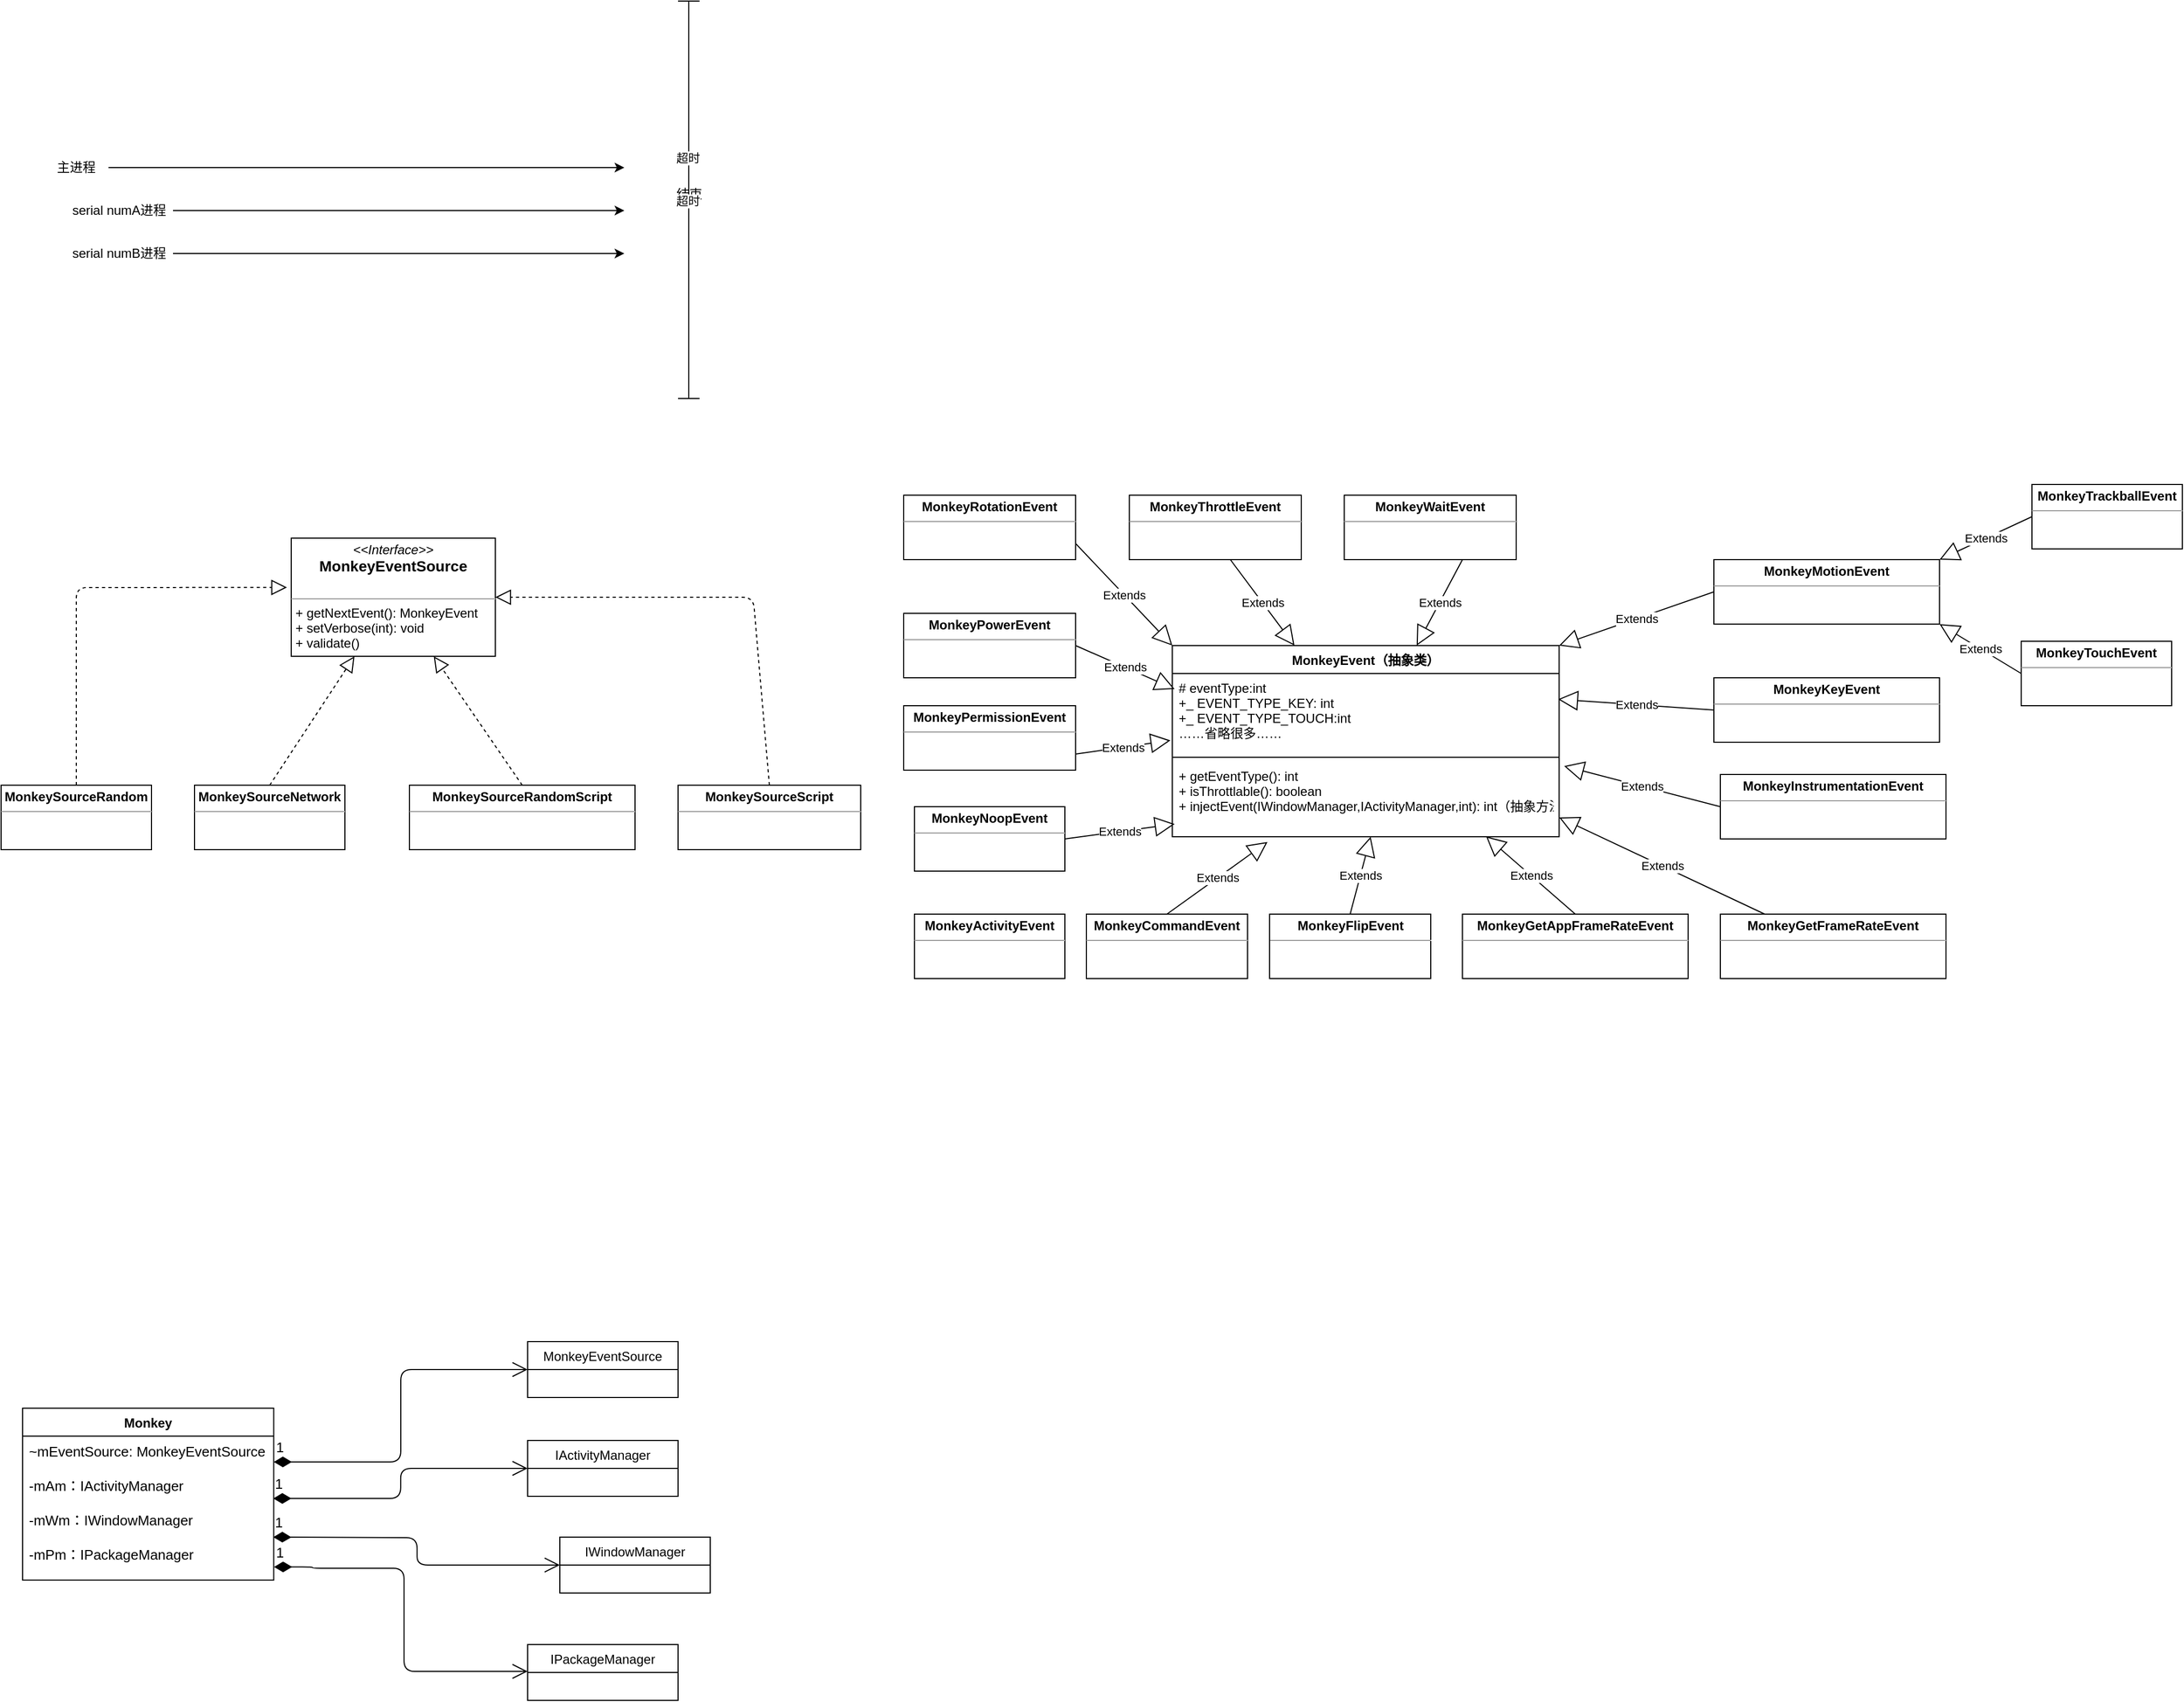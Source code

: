 <mxfile version="16.2.7" type="github">
  <diagram id="9hrWZ2OlY2vGvy5pUk7n" name="Page-1">
    <mxGraphModel dx="1138" dy="2828" grid="1" gridSize="10" guides="1" tooltips="1" connect="1" arrows="1" fold="1" page="1" pageScale="1" pageWidth="827" pageHeight="1169" math="0" shadow="0">
      <root>
        <mxCell id="0" />
        <mxCell id="1" parent="0" />
        <mxCell id="KLcH92BCnN7EI7pnvY39-1" value="Monkey" style="swimlane;fontStyle=1;align=center;verticalAlign=top;childLayout=stackLayout;horizontal=1;startSize=26;horizontalStack=0;resizeParent=1;resizeParentMax=0;resizeLast=0;collapsible=1;marginBottom=0;" parent="1" vertex="1">
          <mxGeometry x="80" y="10" width="233.75" height="160" as="geometry">
            <mxRectangle x="150" y="30" width="80" height="26" as="alternateBounds" />
          </mxGeometry>
        </mxCell>
        <mxCell id="KLcH92BCnN7EI7pnvY39-2" value="~mEventSource: MonkeyEventSource&#xa;&#xa;-mAm：IActivityManager&#xa;&#xa;-mWm：IWindowManager&#xa;&#xa;-mPm：IPackageManager&#xa;" style="text;strokeColor=none;fillColor=none;align=left;verticalAlign=top;spacingLeft=4;spacingRight=4;overflow=hidden;rotatable=0;points=[[0,0.5],[1,0.5]];portConstraint=eastwest;fontSize=13;" parent="KLcH92BCnN7EI7pnvY39-1" vertex="1">
          <mxGeometry y="26" width="233.75" height="134" as="geometry" />
        </mxCell>
        <mxCell id="KLcH92BCnN7EI7pnvY39-5" value="MonkeyEventSource" style="swimlane;fontStyle=0;childLayout=stackLayout;horizontal=1;startSize=26;fillColor=none;horizontalStack=0;resizeParent=1;resizeParentMax=0;resizeLast=0;collapsible=1;marginBottom=0;" parent="1" vertex="1">
          <mxGeometry x="550" y="-52" width="140" height="52" as="geometry">
            <mxRectangle x="471" y="59" width="140" height="26" as="alternateBounds" />
          </mxGeometry>
        </mxCell>
        <mxCell id="KLcH92BCnN7EI7pnvY39-32" value="IActivityManager" style="swimlane;fontStyle=0;childLayout=stackLayout;horizontal=1;startSize=26;fillColor=none;horizontalStack=0;resizeParent=1;resizeParentMax=0;resizeLast=0;collapsible=1;marginBottom=0;" parent="1" vertex="1">
          <mxGeometry x="550" y="40" width="140" height="52" as="geometry">
            <mxRectangle x="471" y="59" width="140" height="26" as="alternateBounds" />
          </mxGeometry>
        </mxCell>
        <mxCell id="KLcH92BCnN7EI7pnvY39-34" value="IWindowManager" style="swimlane;fontStyle=0;childLayout=stackLayout;horizontal=1;startSize=26;fillColor=none;horizontalStack=0;resizeParent=1;resizeParentMax=0;resizeLast=0;collapsible=1;marginBottom=0;" parent="1" vertex="1">
          <mxGeometry x="580" y="130" width="140" height="52" as="geometry">
            <mxRectangle x="471" y="59" width="140" height="26" as="alternateBounds" />
          </mxGeometry>
        </mxCell>
        <mxCell id="KLcH92BCnN7EI7pnvY39-36" value="IPackageManager" style="swimlane;fontStyle=0;childLayout=stackLayout;horizontal=1;startSize=26;fillColor=none;horizontalStack=0;resizeParent=1;resizeParentMax=0;resizeLast=0;collapsible=1;marginBottom=0;" parent="1" vertex="1">
          <mxGeometry x="550" y="230" width="140" height="52" as="geometry">
            <mxRectangle x="471" y="59" width="140" height="26" as="alternateBounds" />
          </mxGeometry>
        </mxCell>
        <mxCell id="KLcH92BCnN7EI7pnvY39-57" value="1" style="endArrow=open;html=1;endSize=12;startArrow=diamondThin;startSize=14;startFill=1;edgeStyle=orthogonalEdgeStyle;align=left;verticalAlign=bottom;fontSize=13;entryX=0;entryY=0.5;entryDx=0;entryDy=0;" parent="1" target="KLcH92BCnN7EI7pnvY39-5" edge="1">
          <mxGeometry x="-1" y="3" relative="1" as="geometry">
            <mxPoint x="313.75" y="60" as="sourcePoint" />
            <mxPoint x="473.75" y="60" as="targetPoint" />
            <Array as="points">
              <mxPoint x="432" y="60" />
              <mxPoint x="432" y="-26" />
            </Array>
          </mxGeometry>
        </mxCell>
        <mxCell id="KLcH92BCnN7EI7pnvY39-58" value="1" style="endArrow=open;html=1;endSize=12;startArrow=diamondThin;startSize=14;startFill=1;edgeStyle=orthogonalEdgeStyle;align=left;verticalAlign=bottom;fontSize=13;exitX=0.998;exitY=0.433;exitDx=0;exitDy=0;exitPerimeter=0;entryX=0;entryY=0.5;entryDx=0;entryDy=0;" parent="1" source="KLcH92BCnN7EI7pnvY39-2" target="KLcH92BCnN7EI7pnvY39-32" edge="1">
          <mxGeometry x="-1" y="3" relative="1" as="geometry">
            <mxPoint x="320" y="90" as="sourcePoint" />
            <mxPoint x="480" y="90" as="targetPoint" />
          </mxGeometry>
        </mxCell>
        <mxCell id="KLcH92BCnN7EI7pnvY39-60" value="1" style="endArrow=open;html=1;endSize=12;startArrow=diamondThin;startSize=14;startFill=1;edgeStyle=orthogonalEdgeStyle;align=left;verticalAlign=bottom;fontSize=13;exitX=0.998;exitY=0.433;exitDx=0;exitDy=0;exitPerimeter=0;entryX=0;entryY=0.5;entryDx=0;entryDy=0;" parent="1" target="KLcH92BCnN7EI7pnvY39-34" edge="1">
          <mxGeometry x="-1" y="3" relative="1" as="geometry">
            <mxPoint x="313.283" y="130.002" as="sourcePoint" />
            <mxPoint x="550" y="101.98" as="targetPoint" />
          </mxGeometry>
        </mxCell>
        <mxCell id="KLcH92BCnN7EI7pnvY39-61" value="1" style="endArrow=open;html=1;endSize=12;startArrow=diamondThin;startSize=14;startFill=1;edgeStyle=orthogonalEdgeStyle;align=left;verticalAlign=bottom;fontSize=13;entryX=0;entryY=0.5;entryDx=0;entryDy=0;exitX=1.001;exitY=0.916;exitDx=0;exitDy=0;exitPerimeter=0;" parent="1" edge="1">
          <mxGeometry x="-1" y="3" relative="1" as="geometry">
            <mxPoint x="313.984" y="157.744" as="sourcePoint" />
            <mxPoint x="550" y="255" as="targetPoint" />
            <Array as="points">
              <mxPoint x="350" y="158" />
              <mxPoint x="350" y="159" />
              <mxPoint x="435" y="159" />
              <mxPoint x="435" y="255" />
            </Array>
          </mxGeometry>
        </mxCell>
        <mxCell id="YMuANcOd0X8EwazFm_TY-2" value="&lt;p style=&quot;margin: 0px ; margin-top: 4px ; text-align: center&quot;&gt;&lt;i&gt;&amp;lt;&amp;lt;Interface&amp;gt;&amp;gt;&lt;/i&gt;&lt;br&gt;&lt;b&gt;&lt;font style=&quot;font-size: 14px&quot;&gt;MonkeyEventSource&lt;/font&gt;&lt;/b&gt;&lt;/p&gt;&lt;p style=&quot;margin: 0px ; margin-left: 4px&quot;&gt;&lt;br&gt;&lt;/p&gt;&lt;hr size=&quot;1&quot;&gt;&lt;p style=&quot;margin: 0px ; margin-left: 4px&quot;&gt;+ getNextEvent(): MonkeyEvent&lt;br&gt;+ setVerbose(int): void&lt;/p&gt;&lt;p style=&quot;margin: 0px ; margin-left: 4px&quot;&gt;+ validate()&lt;/p&gt;" style="verticalAlign=top;align=left;overflow=fill;fontSize=12;fontFamily=Helvetica;html=1;" parent="1" vertex="1">
          <mxGeometry x="330" y="-800" width="190" height="110" as="geometry" />
        </mxCell>
        <mxCell id="YMuANcOd0X8EwazFm_TY-3" value="&lt;p style=&quot;margin: 0px ; margin-top: 4px ; text-align: center&quot;&gt;&lt;b&gt;MonkeySourceRandom&lt;/b&gt;&lt;/p&gt;&lt;hr size=&quot;1&quot;&gt;&lt;div style=&quot;height: 2px&quot;&gt;&lt;/div&gt;" style="verticalAlign=top;align=left;overflow=fill;fontSize=12;fontFamily=Helvetica;html=1;" parent="1" vertex="1">
          <mxGeometry x="60" y="-570" width="140" height="60" as="geometry" />
        </mxCell>
        <mxCell id="YMuANcOd0X8EwazFm_TY-5" value="" style="endArrow=block;dashed=1;endFill=0;endSize=12;html=1;entryX=-0.021;entryY=0.417;entryDx=0;entryDy=0;entryPerimeter=0;exitX=0.5;exitY=0;exitDx=0;exitDy=0;" parent="1" source="YMuANcOd0X8EwazFm_TY-3" target="YMuANcOd0X8EwazFm_TY-2" edge="1">
          <mxGeometry width="160" relative="1" as="geometry">
            <mxPoint x="70" y="-660" as="sourcePoint" />
            <mxPoint x="230" y="-660" as="targetPoint" />
            <Array as="points">
              <mxPoint x="130" y="-754" />
            </Array>
          </mxGeometry>
        </mxCell>
        <mxCell id="YMuANcOd0X8EwazFm_TY-7" value="&lt;p style=&quot;margin: 0px ; margin-top: 4px ; text-align: center&quot;&gt;&lt;b&gt;MonkeySourceNetwork&lt;/b&gt;&lt;/p&gt;&lt;hr size=&quot;1&quot;&gt;&lt;div style=&quot;height: 2px&quot;&gt;&lt;/div&gt;" style="verticalAlign=top;align=left;overflow=fill;fontSize=12;fontFamily=Helvetica;html=1;" parent="1" vertex="1">
          <mxGeometry x="240" y="-570" width="140" height="60" as="geometry" />
        </mxCell>
        <mxCell id="YMuANcOd0X8EwazFm_TY-8" value="" style="endArrow=block;dashed=1;endFill=0;endSize=12;html=1;exitX=0.5;exitY=0;exitDx=0;exitDy=0;" parent="1" source="YMuANcOd0X8EwazFm_TY-7" target="YMuANcOd0X8EwazFm_TY-2" edge="1">
          <mxGeometry width="160" relative="1" as="geometry">
            <mxPoint x="340" y="-620" as="sourcePoint" />
            <mxPoint x="500" y="-620" as="targetPoint" />
          </mxGeometry>
        </mxCell>
        <mxCell id="YMuANcOd0X8EwazFm_TY-9" value="&lt;p style=&quot;margin: 0px ; margin-top: 4px ; text-align: center&quot;&gt;&lt;b&gt;MonkeySourceRandomScript&lt;/b&gt;&lt;/p&gt;&lt;hr size=&quot;1&quot;&gt;&lt;div style=&quot;height: 2px&quot;&gt;&lt;/div&gt;" style="verticalAlign=top;align=left;overflow=fill;fontSize=12;fontFamily=Helvetica;html=1;" parent="1" vertex="1">
          <mxGeometry x="440" y="-570" width="210" height="60" as="geometry" />
        </mxCell>
        <mxCell id="YMuANcOd0X8EwazFm_TY-10" value="" style="endArrow=block;dashed=1;endFill=0;endSize=12;html=1;exitX=0.5;exitY=0;exitDx=0;exitDy=0;" parent="1" source="YMuANcOd0X8EwazFm_TY-9" target="YMuANcOd0X8EwazFm_TY-2" edge="1">
          <mxGeometry width="160" relative="1" as="geometry">
            <mxPoint x="400" y="-570" as="sourcePoint" />
            <mxPoint x="460" y="-670" as="targetPoint" />
          </mxGeometry>
        </mxCell>
        <mxCell id="YMuANcOd0X8EwazFm_TY-14" value="&lt;p style=&quot;margin: 0px ; margin-top: 4px ; text-align: center&quot;&gt;&lt;b&gt;MonkeySourceScript&lt;/b&gt;&lt;/p&gt;&lt;hr size=&quot;1&quot;&gt;&lt;div style=&quot;height: 2px&quot;&gt;&lt;br&gt;&lt;/div&gt;" style="verticalAlign=top;align=left;overflow=fill;fontSize=12;fontFamily=Helvetica;html=1;" parent="1" vertex="1">
          <mxGeometry x="690" y="-570" width="170" height="60" as="geometry" />
        </mxCell>
        <mxCell id="YMuANcOd0X8EwazFm_TY-16" value="" style="endArrow=block;dashed=1;endFill=0;endSize=12;html=1;exitX=0.5;exitY=0;exitDx=0;exitDy=0;entryX=1;entryY=0.5;entryDx=0;entryDy=0;" parent="1" source="YMuANcOd0X8EwazFm_TY-14" target="YMuANcOd0X8EwazFm_TY-2" edge="1">
          <mxGeometry width="160" relative="1" as="geometry">
            <mxPoint x="772.29" y="-584" as="sourcePoint" />
            <mxPoint x="690.004" y="-704" as="targetPoint" />
            <Array as="points">
              <mxPoint x="760" y="-745" />
            </Array>
          </mxGeometry>
        </mxCell>
        <mxCell id="YMuANcOd0X8EwazFm_TY-17" value="MonkeyEvent（抽象类）" style="swimlane;fontStyle=1;align=center;verticalAlign=top;childLayout=stackLayout;horizontal=1;startSize=26;horizontalStack=0;resizeParent=1;resizeParentMax=0;resizeLast=0;collapsible=1;marginBottom=0;" parent="1" vertex="1">
          <mxGeometry x="1150" y="-700" width="360" height="178" as="geometry" />
        </mxCell>
        <mxCell id="YMuANcOd0X8EwazFm_TY-18" value="# eventType:int&#xa;+_ EVENT_TYPE_KEY: int&#xa;+_ EVENT_TYPE_TOUCH:int&#xa;……省略很多……&#xa;&#xa;" style="text;strokeColor=none;fillColor=none;align=left;verticalAlign=top;spacingLeft=4;spacingRight=4;overflow=hidden;rotatable=0;points=[[0,0.5],[1,0.5]];portConstraint=eastwest;" parent="YMuANcOd0X8EwazFm_TY-17" vertex="1">
          <mxGeometry y="26" width="360" height="74" as="geometry" />
        </mxCell>
        <mxCell id="YMuANcOd0X8EwazFm_TY-19" value="" style="line;strokeWidth=1;fillColor=none;align=left;verticalAlign=middle;spacingTop=-1;spacingLeft=3;spacingRight=3;rotatable=0;labelPosition=right;points=[];portConstraint=eastwest;" parent="YMuANcOd0X8EwazFm_TY-17" vertex="1">
          <mxGeometry y="100" width="360" height="8" as="geometry" />
        </mxCell>
        <mxCell id="YMuANcOd0X8EwazFm_TY-20" value="+ getEventType(): int&#xa;+ isThrottlable(): boolean&#xa;+ injectEvent(IWindowManager,IActivityManager,int): int（抽象方法）" style="text;strokeColor=none;fillColor=none;align=left;verticalAlign=top;spacingLeft=4;spacingRight=4;overflow=hidden;rotatable=0;points=[[0,0.5],[1,0.5]];portConstraint=eastwest;" parent="YMuANcOd0X8EwazFm_TY-17" vertex="1">
          <mxGeometry y="108" width="360" height="70" as="geometry" />
        </mxCell>
        <mxCell id="YMuANcOd0X8EwazFm_TY-21" value="&lt;p style=&quot;margin: 0px ; margin-top: 4px ; text-align: center&quot;&gt;&lt;b&gt;MonkeyActivityEvent&lt;/b&gt;&lt;/p&gt;&lt;hr size=&quot;1&quot;&gt;&lt;div style=&quot;height: 2px&quot;&gt;&lt;/div&gt;" style="verticalAlign=top;align=left;overflow=fill;fontSize=12;fontFamily=Helvetica;html=1;" parent="1" vertex="1">
          <mxGeometry x="910" y="-450" width="140" height="60" as="geometry" />
        </mxCell>
        <mxCell id="YMuANcOd0X8EwazFm_TY-23" value="&lt;p style=&quot;margin: 0px ; margin-top: 4px ; text-align: center&quot;&gt;&lt;b&gt;MonkeyCommandEvent&lt;/b&gt;&lt;/p&gt;&lt;hr size=&quot;1&quot;&gt;&lt;div style=&quot;height: 2px&quot;&gt;&lt;/div&gt;" style="verticalAlign=top;align=left;overflow=fill;fontSize=12;fontFamily=Helvetica;html=1;" parent="1" vertex="1">
          <mxGeometry x="1070" y="-450" width="150" height="60" as="geometry" />
        </mxCell>
        <mxCell id="YMuANcOd0X8EwazFm_TY-24" value="&lt;p style=&quot;margin: 0px ; margin-top: 4px ; text-align: center&quot;&gt;&lt;b&gt;MonkeyFlipEvent&lt;/b&gt;&lt;/p&gt;&lt;hr size=&quot;1&quot;&gt;&lt;div style=&quot;height: 2px&quot;&gt;&lt;/div&gt;" style="verticalAlign=top;align=left;overflow=fill;fontSize=12;fontFamily=Helvetica;html=1;" parent="1" vertex="1">
          <mxGeometry x="1240.5" y="-450" width="150" height="60" as="geometry" />
        </mxCell>
        <mxCell id="YMuANcOd0X8EwazFm_TY-25" value="&lt;p style=&quot;margin: 0px ; margin-top: 4px ; text-align: center&quot;&gt;&lt;b&gt;MonkeyGetAppFrameRateEvent&lt;/b&gt;&lt;/p&gt;&lt;hr size=&quot;1&quot;&gt;&lt;div style=&quot;height: 2px&quot;&gt;&lt;/div&gt;" style="verticalAlign=top;align=left;overflow=fill;fontSize=12;fontFamily=Helvetica;html=1;" parent="1" vertex="1">
          <mxGeometry x="1420" y="-450" width="210" height="60" as="geometry" />
        </mxCell>
        <mxCell id="YMuANcOd0X8EwazFm_TY-26" value="&lt;p style=&quot;margin: 0px ; margin-top: 4px ; text-align: center&quot;&gt;&lt;b&gt;MonkeyGetFrameRateEvent&lt;/b&gt;&lt;/p&gt;&lt;hr size=&quot;1&quot;&gt;&lt;div style=&quot;height: 2px&quot;&gt;&lt;/div&gt;" style="verticalAlign=top;align=left;overflow=fill;fontSize=12;fontFamily=Helvetica;html=1;" parent="1" vertex="1">
          <mxGeometry x="1660" y="-450" width="210" height="60" as="geometry" />
        </mxCell>
        <mxCell id="YMuANcOd0X8EwazFm_TY-27" value="&lt;p style=&quot;margin: 0px ; margin-top: 4px ; text-align: center&quot;&gt;&lt;b&gt;MonkeyInstrumentationEvent&lt;/b&gt;&lt;/p&gt;&lt;hr size=&quot;1&quot;&gt;&lt;div style=&quot;height: 2px&quot;&gt;&lt;/div&gt;" style="verticalAlign=top;align=left;overflow=fill;fontSize=12;fontFamily=Helvetica;html=1;" parent="1" vertex="1">
          <mxGeometry x="1660" y="-580" width="210" height="60" as="geometry" />
        </mxCell>
        <mxCell id="YMuANcOd0X8EwazFm_TY-28" value="&lt;p style=&quot;margin: 0px ; margin-top: 4px ; text-align: center&quot;&gt;&lt;b&gt;MonkeyKeyEvent&lt;/b&gt;&lt;/p&gt;&lt;hr size=&quot;1&quot;&gt;&lt;div style=&quot;height: 2px&quot;&gt;&lt;/div&gt;" style="verticalAlign=top;align=left;overflow=fill;fontSize=12;fontFamily=Helvetica;html=1;" parent="1" vertex="1">
          <mxGeometry x="1654" y="-670" width="210" height="60" as="geometry" />
        </mxCell>
        <mxCell id="YMuANcOd0X8EwazFm_TY-29" value="&lt;p style=&quot;margin: 0px ; margin-top: 4px ; text-align: center&quot;&gt;&lt;b&gt;MonkeyMotionEvent&lt;/b&gt;&lt;/p&gt;&lt;hr size=&quot;1&quot;&gt;&lt;div style=&quot;height: 2px&quot;&gt;&lt;/div&gt;" style="verticalAlign=top;align=left;overflow=fill;fontSize=12;fontFamily=Helvetica;html=1;" parent="1" vertex="1">
          <mxGeometry x="1654" y="-780" width="210" height="60" as="geometry" />
        </mxCell>
        <mxCell id="YMuANcOd0X8EwazFm_TY-30" value="&lt;p style=&quot;margin: 0px ; margin-top: 4px ; text-align: center&quot;&gt;&lt;b&gt;MonkeyNoopEvent&lt;/b&gt;&lt;/p&gt;&lt;hr size=&quot;1&quot;&gt;&lt;div style=&quot;height: 2px&quot;&gt;&lt;/div&gt;" style="verticalAlign=top;align=left;overflow=fill;fontSize=12;fontFamily=Helvetica;html=1;" parent="1" vertex="1">
          <mxGeometry x="910" y="-550" width="140" height="60" as="geometry" />
        </mxCell>
        <mxCell id="YMuANcOd0X8EwazFm_TY-31" value="&lt;p style=&quot;margin: 0px ; margin-top: 4px ; text-align: center&quot;&gt;&lt;b&gt;MonkeyPermissionEvent&lt;/b&gt;&lt;/p&gt;&lt;hr size=&quot;1&quot;&gt;&lt;div style=&quot;height: 2px&quot;&gt;&lt;/div&gt;" style="verticalAlign=top;align=left;overflow=fill;fontSize=12;fontFamily=Helvetica;html=1;" parent="1" vertex="1">
          <mxGeometry x="900" y="-644" width="160" height="60" as="geometry" />
        </mxCell>
        <mxCell id="YMuANcOd0X8EwazFm_TY-32" value="&lt;p style=&quot;margin: 0px ; margin-top: 4px ; text-align: center&quot;&gt;&lt;b&gt;MonkeyPowerEvent&lt;/b&gt;&lt;/p&gt;&lt;hr size=&quot;1&quot;&gt;&lt;div style=&quot;height: 2px&quot;&gt;&lt;/div&gt;" style="verticalAlign=top;align=left;overflow=fill;fontSize=12;fontFamily=Helvetica;html=1;" parent="1" vertex="1">
          <mxGeometry x="900" y="-730" width="160" height="60" as="geometry" />
        </mxCell>
        <mxCell id="YMuANcOd0X8EwazFm_TY-34" value="&lt;p style=&quot;margin: 0px ; margin-top: 4px ; text-align: center&quot;&gt;&lt;b&gt;MonkeyRotationEvent&lt;/b&gt;&lt;/p&gt;&lt;hr size=&quot;1&quot;&gt;&lt;div style=&quot;height: 2px&quot;&gt;&lt;/div&gt;" style="verticalAlign=top;align=left;overflow=fill;fontSize=12;fontFamily=Helvetica;html=1;" parent="1" vertex="1">
          <mxGeometry x="900" y="-840" width="160" height="60" as="geometry" />
        </mxCell>
        <mxCell id="YMuANcOd0X8EwazFm_TY-35" value="&lt;p style=&quot;margin: 0px ; margin-top: 4px ; text-align: center&quot;&gt;&lt;b&gt;MonkeyThrottleEvent&lt;/b&gt;&lt;/p&gt;&lt;hr size=&quot;1&quot;&gt;&lt;div style=&quot;height: 2px&quot;&gt;&lt;/div&gt;" style="verticalAlign=top;align=left;overflow=fill;fontSize=12;fontFamily=Helvetica;html=1;" parent="1" vertex="1">
          <mxGeometry x="1110" y="-840" width="160" height="60" as="geometry" />
        </mxCell>
        <mxCell id="YMuANcOd0X8EwazFm_TY-36" value="&lt;p style=&quot;margin: 0px ; margin-top: 4px ; text-align: center&quot;&gt;&lt;b&gt;MonkeyTouchEvent&lt;/b&gt;&lt;/p&gt;&lt;hr size=&quot;1&quot;&gt;&lt;div style=&quot;height: 2px&quot;&gt;&lt;/div&gt;" style="verticalAlign=top;align=left;overflow=fill;fontSize=12;fontFamily=Helvetica;html=1;" parent="1" vertex="1">
          <mxGeometry x="1940" y="-704" width="140" height="60" as="geometry" />
        </mxCell>
        <mxCell id="YMuANcOd0X8EwazFm_TY-37" value="&lt;p style=&quot;margin: 0px ; margin-top: 4px ; text-align: center&quot;&gt;&lt;b&gt;MonkeyTrackballEvent&lt;/b&gt;&lt;/p&gt;&lt;hr size=&quot;1&quot;&gt;&lt;div style=&quot;height: 2px&quot;&gt;&lt;/div&gt;" style="verticalAlign=top;align=left;overflow=fill;fontSize=12;fontFamily=Helvetica;html=1;" parent="1" vertex="1">
          <mxGeometry x="1950" y="-850" width="140" height="60" as="geometry" />
        </mxCell>
        <mxCell id="YMuANcOd0X8EwazFm_TY-38" value="&lt;p style=&quot;margin: 0px ; margin-top: 4px ; text-align: center&quot;&gt;&lt;b&gt;MonkeyWaitEvent&lt;/b&gt;&lt;/p&gt;&lt;hr size=&quot;1&quot;&gt;&lt;div style=&quot;height: 2px&quot;&gt;&lt;/div&gt;" style="verticalAlign=top;align=left;overflow=fill;fontSize=12;fontFamily=Helvetica;html=1;" parent="1" vertex="1">
          <mxGeometry x="1310" y="-840" width="160" height="60" as="geometry" />
        </mxCell>
        <mxCell id="YMuANcOd0X8EwazFm_TY-40" value="Extends" style="endArrow=block;endSize=16;endFill=0;html=1;entryX=0.246;entryY=1.069;entryDx=0;entryDy=0;entryPerimeter=0;exitX=0.5;exitY=0;exitDx=0;exitDy=0;" parent="1" source="YMuANcOd0X8EwazFm_TY-23" target="YMuANcOd0X8EwazFm_TY-20" edge="1">
          <mxGeometry width="160" relative="1" as="geometry">
            <mxPoint x="1090" y="-480" as="sourcePoint" />
            <mxPoint x="1250" y="-480" as="targetPoint" />
          </mxGeometry>
        </mxCell>
        <mxCell id="YMuANcOd0X8EwazFm_TY-42" value="Extends" style="endArrow=block;endSize=16;endFill=0;html=1;entryX=0.246;entryY=1.069;entryDx=0;entryDy=0;entryPerimeter=0;exitX=0.5;exitY=0;exitDx=0;exitDy=0;" parent="1" source="YMuANcOd0X8EwazFm_TY-24" edge="1">
          <mxGeometry width="160" relative="1" as="geometry">
            <mxPoint x="1241" y="-454.83" as="sourcePoint" />
            <mxPoint x="1334.56" y="-522.0" as="targetPoint" />
          </mxGeometry>
        </mxCell>
        <mxCell id="YMuANcOd0X8EwazFm_TY-43" value="Extends" style="endArrow=block;endSize=16;endFill=0;html=1;exitX=0.5;exitY=0;exitDx=0;exitDy=0;entryX=0.811;entryY=0.995;entryDx=0;entryDy=0;entryPerimeter=0;" parent="1" source="YMuANcOd0X8EwazFm_TY-25" target="YMuANcOd0X8EwazFm_TY-20" edge="1">
          <mxGeometry width="160" relative="1" as="geometry">
            <mxPoint x="1400" y="-454.83" as="sourcePoint" />
            <mxPoint x="1470" y="-500" as="targetPoint" />
          </mxGeometry>
        </mxCell>
        <mxCell id="YMuANcOd0X8EwazFm_TY-44" style="edgeStyle=orthogonalEdgeStyle;rounded=0;orthogonalLoop=1;jettySize=auto;html=1;exitX=0.5;exitY=1;exitDx=0;exitDy=0;" parent="1" source="YMuANcOd0X8EwazFm_TY-28" target="YMuANcOd0X8EwazFm_TY-28" edge="1">
          <mxGeometry relative="1" as="geometry" />
        </mxCell>
        <mxCell id="YMuANcOd0X8EwazFm_TY-45" value="Extends" style="endArrow=block;endSize=16;endFill=0;html=1;entryX=0.811;entryY=0.995;entryDx=0;entryDy=0;entryPerimeter=0;" parent="1" source="YMuANcOd0X8EwazFm_TY-26" edge="1">
          <mxGeometry width="160" relative="1" as="geometry">
            <mxPoint x="1593.04" y="-467.65" as="sourcePoint" />
            <mxPoint x="1510.0" y="-540.0" as="targetPoint" />
          </mxGeometry>
        </mxCell>
        <mxCell id="YMuANcOd0X8EwazFm_TY-46" value="Extends" style="endArrow=block;endSize=16;endFill=0;html=1;exitX=0;exitY=0.5;exitDx=0;exitDy=0;entryX=1.013;entryY=0.06;entryDx=0;entryDy=0;entryPerimeter=0;" parent="1" source="YMuANcOd0X8EwazFm_TY-27" target="YMuANcOd0X8EwazFm_TY-20" edge="1">
          <mxGeometry width="160" relative="1" as="geometry">
            <mxPoint x="1583.04" y="-527.65" as="sourcePoint" />
            <mxPoint x="1530" y="-590" as="targetPoint" />
          </mxGeometry>
        </mxCell>
        <mxCell id="YMuANcOd0X8EwazFm_TY-47" value="Extends" style="endArrow=block;endSize=16;endFill=0;html=1;exitX=0;exitY=0.5;exitDx=0;exitDy=0;entryX=1.013;entryY=0.06;entryDx=0;entryDy=0;entryPerimeter=0;" parent="1" source="YMuANcOd0X8EwazFm_TY-28" edge="1">
          <mxGeometry width="160" relative="1" as="geometry">
            <mxPoint x="1654.32" y="-612.2" as="sourcePoint" />
            <mxPoint x="1509.0" y="-650" as="targetPoint" />
          </mxGeometry>
        </mxCell>
        <mxCell id="YMuANcOd0X8EwazFm_TY-48" value="Extends" style="endArrow=block;endSize=16;endFill=0;html=1;exitX=0;exitY=0.5;exitDx=0;exitDy=0;entryX=1;entryY=0;entryDx=0;entryDy=0;" parent="1" source="YMuANcOd0X8EwazFm_TY-29" target="YMuANcOd0X8EwazFm_TY-17" edge="1">
          <mxGeometry width="160" relative="1" as="geometry">
            <mxPoint x="1630" y="-672.2" as="sourcePoint" />
            <mxPoint x="1484.68" y="-710" as="targetPoint" />
          </mxGeometry>
        </mxCell>
        <mxCell id="YMuANcOd0X8EwazFm_TY-49" value="Extends" style="endArrow=block;endSize=16;endFill=0;html=1;exitX=0;exitY=0.5;exitDx=0;exitDy=0;" parent="1" target="YMuANcOd0X8EwazFm_TY-17" edge="1">
          <mxGeometry width="160" relative="1" as="geometry">
            <mxPoint x="1420" y="-780" as="sourcePoint" />
            <mxPoint x="1276" y="-730" as="targetPoint" />
          </mxGeometry>
        </mxCell>
        <mxCell id="YMuANcOd0X8EwazFm_TY-50" value="Extends" style="endArrow=block;endSize=16;endFill=0;html=1;exitX=0;exitY=0.5;exitDx=0;exitDy=0;" parent="1" target="YMuANcOd0X8EwazFm_TY-17" edge="1">
          <mxGeometry width="160" relative="1" as="geometry">
            <mxPoint x="1204" y="-780" as="sourcePoint" />
            <mxPoint x="1060" y="-730" as="targetPoint" />
          </mxGeometry>
        </mxCell>
        <mxCell id="YMuANcOd0X8EwazFm_TY-51" value="Extends" style="endArrow=block;endSize=16;endFill=0;html=1;exitX=1;exitY=0.75;exitDx=0;exitDy=0;entryX=0;entryY=0;entryDx=0;entryDy=0;" parent="1" source="YMuANcOd0X8EwazFm_TY-34" target="YMuANcOd0X8EwazFm_TY-17" edge="1">
          <mxGeometry width="160" relative="1" as="geometry">
            <mxPoint x="1174" y="-760" as="sourcePoint" />
            <mxPoint x="1030" y="-710" as="targetPoint" />
          </mxGeometry>
        </mxCell>
        <mxCell id="YMuANcOd0X8EwazFm_TY-54" value="Extends" style="endArrow=block;endSize=16;endFill=0;html=1;entryX=0.006;entryY=0.196;entryDx=0;entryDy=0;entryPerimeter=0;exitX=1;exitY=0.5;exitDx=0;exitDy=0;" parent="1" source="YMuANcOd0X8EwazFm_TY-32" target="YMuANcOd0X8EwazFm_TY-18" edge="1">
          <mxGeometry width="160" relative="1" as="geometry">
            <mxPoint x="1130.94" y="-598" as="sourcePoint" />
            <mxPoint x="1150" y="-670" as="targetPoint" />
          </mxGeometry>
        </mxCell>
        <mxCell id="YMuANcOd0X8EwazFm_TY-55" value="Extends" style="endArrow=block;endSize=16;endFill=0;html=1;entryX=-0.005;entryY=0.842;entryDx=0;entryDy=0;entryPerimeter=0;exitX=1;exitY=0.75;exitDx=0;exitDy=0;" parent="1" source="YMuANcOd0X8EwazFm_TY-31" target="YMuANcOd0X8EwazFm_TY-18" edge="1">
          <mxGeometry width="160" relative="1" as="geometry">
            <mxPoint x="1090.94" y="-570" as="sourcePoint" />
            <mxPoint x="1110" y="-642" as="targetPoint" />
          </mxGeometry>
        </mxCell>
        <mxCell id="YMuANcOd0X8EwazFm_TY-56" value="Extends" style="endArrow=block;endSize=16;endFill=0;html=1;entryX=0.006;entryY=0.831;entryDx=0;entryDy=0;entryPerimeter=0;exitX=1;exitY=0.5;exitDx=0;exitDy=0;" parent="1" source="YMuANcOd0X8EwazFm_TY-30" target="YMuANcOd0X8EwazFm_TY-20" edge="1">
          <mxGeometry width="160" relative="1" as="geometry">
            <mxPoint x="1345.5" y="-420" as="sourcePoint" />
            <mxPoint x="1364.56" y="-492" as="targetPoint" />
          </mxGeometry>
        </mxCell>
        <mxCell id="YMuANcOd0X8EwazFm_TY-57" value="Extends" style="endArrow=block;endSize=16;endFill=0;html=1;entryX=1;entryY=0;entryDx=0;entryDy=0;exitX=0;exitY=0.5;exitDx=0;exitDy=0;" parent="1" source="YMuANcOd0X8EwazFm_TY-37" target="YMuANcOd0X8EwazFm_TY-29" edge="1">
          <mxGeometry width="160" relative="1" as="geometry">
            <mxPoint x="1930" y="-780" as="sourcePoint" />
            <mxPoint x="1830" y="-750" as="targetPoint" />
          </mxGeometry>
        </mxCell>
        <mxCell id="YMuANcOd0X8EwazFm_TY-58" value="Extends" style="endArrow=block;endSize=16;endFill=0;html=1;exitX=0;exitY=0.5;exitDx=0;exitDy=0;entryX=1;entryY=1;entryDx=0;entryDy=0;" parent="1" source="YMuANcOd0X8EwazFm_TY-36" target="YMuANcOd0X8EwazFm_TY-29" edge="1">
          <mxGeometry width="160" relative="1" as="geometry">
            <mxPoint x="1920" y="-680" as="sourcePoint" />
            <mxPoint x="1874" y="-680" as="targetPoint" />
          </mxGeometry>
        </mxCell>
        <mxCell id="mL7EsbwISZ4XczfFloAX-2" style="edgeStyle=orthogonalEdgeStyle;rounded=0;orthogonalLoop=1;jettySize=auto;html=1;" edge="1" parent="1" source="mL7EsbwISZ4XczfFloAX-1">
          <mxGeometry relative="1" as="geometry">
            <mxPoint x="640" y="-1145" as="targetPoint" />
          </mxGeometry>
        </mxCell>
        <mxCell id="mL7EsbwISZ4XczfFloAX-1" value="主进程" style="text;html=1;strokeColor=none;fillColor=none;align=center;verticalAlign=middle;whiteSpace=wrap;rounded=0;" vertex="1" parent="1">
          <mxGeometry x="100" y="-1160" width="60" height="30" as="geometry" />
        </mxCell>
        <mxCell id="mL7EsbwISZ4XczfFloAX-4" value="" style="shape=crossbar;whiteSpace=wrap;html=1;rounded=1;direction=south;" vertex="1" parent="1">
          <mxGeometry x="690" y="-1300" width="20" height="370" as="geometry" />
        </mxCell>
        <mxCell id="mL7EsbwISZ4XczfFloAX-5" value="结束" style="text;html=1;align=center;verticalAlign=middle;resizable=0;points=[];autosize=1;strokeColor=none;fillColor=none;" vertex="1" parent="1">
          <mxGeometry x="680" y="-1130" width="40" height="20" as="geometry" />
        </mxCell>
        <mxCell id="mL7EsbwISZ4XczfFloAX-8" style="edgeStyle=orthogonalEdgeStyle;rounded=0;orthogonalLoop=1;jettySize=auto;html=1;" edge="1" parent="1" source="mL7EsbwISZ4XczfFloAX-6">
          <mxGeometry relative="1" as="geometry">
            <mxPoint x="640" y="-1105" as="targetPoint" />
            <Array as="points">
              <mxPoint x="310" y="-1105" />
              <mxPoint x="310" y="-1105" />
            </Array>
          </mxGeometry>
        </mxCell>
        <mxCell id="mL7EsbwISZ4XczfFloAX-10" value="超时" style="edgeLabel;html=1;align=center;verticalAlign=middle;resizable=0;points=[];" vertex="1" connectable="0" parent="mL7EsbwISZ4XczfFloAX-8">
          <mxGeometry x="0.318" y="-1" relative="1" as="geometry">
            <mxPoint x="202" y="-50" as="offset" />
          </mxGeometry>
        </mxCell>
        <mxCell id="mL7EsbwISZ4XczfFloAX-6" value="serial numA进程" style="text;html=1;strokeColor=none;fillColor=none;align=center;verticalAlign=middle;whiteSpace=wrap;rounded=0;" vertex="1" parent="1">
          <mxGeometry x="120" y="-1120" width="100" height="30" as="geometry" />
        </mxCell>
        <mxCell id="mL7EsbwISZ4XczfFloAX-11" style="edgeStyle=orthogonalEdgeStyle;rounded=0;orthogonalLoop=1;jettySize=auto;html=1;" edge="1" parent="1" source="mL7EsbwISZ4XczfFloAX-13">
          <mxGeometry relative="1" as="geometry">
            <mxPoint x="640" y="-1065" as="targetPoint" />
            <Array as="points">
              <mxPoint x="310" y="-1065" />
              <mxPoint x="310" y="-1065" />
            </Array>
          </mxGeometry>
        </mxCell>
        <mxCell id="mL7EsbwISZ4XczfFloAX-12" value="超时" style="edgeLabel;html=1;align=center;verticalAlign=middle;resizable=0;points=[];" vertex="1" connectable="0" parent="mL7EsbwISZ4XczfFloAX-11">
          <mxGeometry x="0.318" y="-1" relative="1" as="geometry">
            <mxPoint x="202" y="-50" as="offset" />
          </mxGeometry>
        </mxCell>
        <mxCell id="mL7EsbwISZ4XczfFloAX-13" value="serial numB进程" style="text;html=1;strokeColor=none;fillColor=none;align=center;verticalAlign=middle;whiteSpace=wrap;rounded=0;" vertex="1" parent="1">
          <mxGeometry x="120" y="-1080" width="100" height="30" as="geometry" />
        </mxCell>
      </root>
    </mxGraphModel>
  </diagram>
</mxfile>
